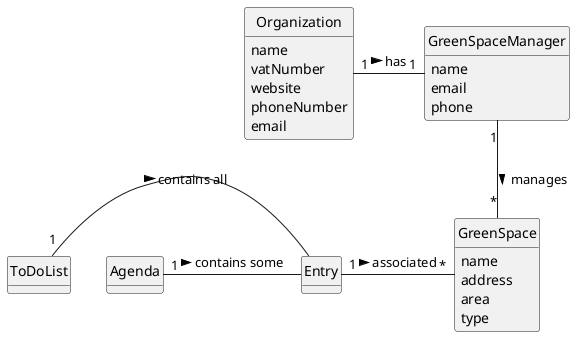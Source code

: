 @startuml
skinparam monochrome true
skinparam packageStyle rectangle
skinparam shadowing false

skinparam classAttributeIconSize 0

hide circle
hide methods


class Organization {
    name
    vatNumber
    website
    phoneNumber
    email
}

class GreenSpace {
   name
   address
   area
   type
}

class Entry {

}

class GreenSpaceManager {
    name
    email
    phone
}

class Agenda{

}

class ToDoList{

}




Organization "1" - "1" GreenSpaceManager : has >
Entry "1" - "*" GreenSpace: associated >
GreenSpaceManager "1" -- "*" GreenSpace : manages >
ToDoList "1" -  Entry : contains all >
Agenda "1" -  Entry : contains some >


@enduml